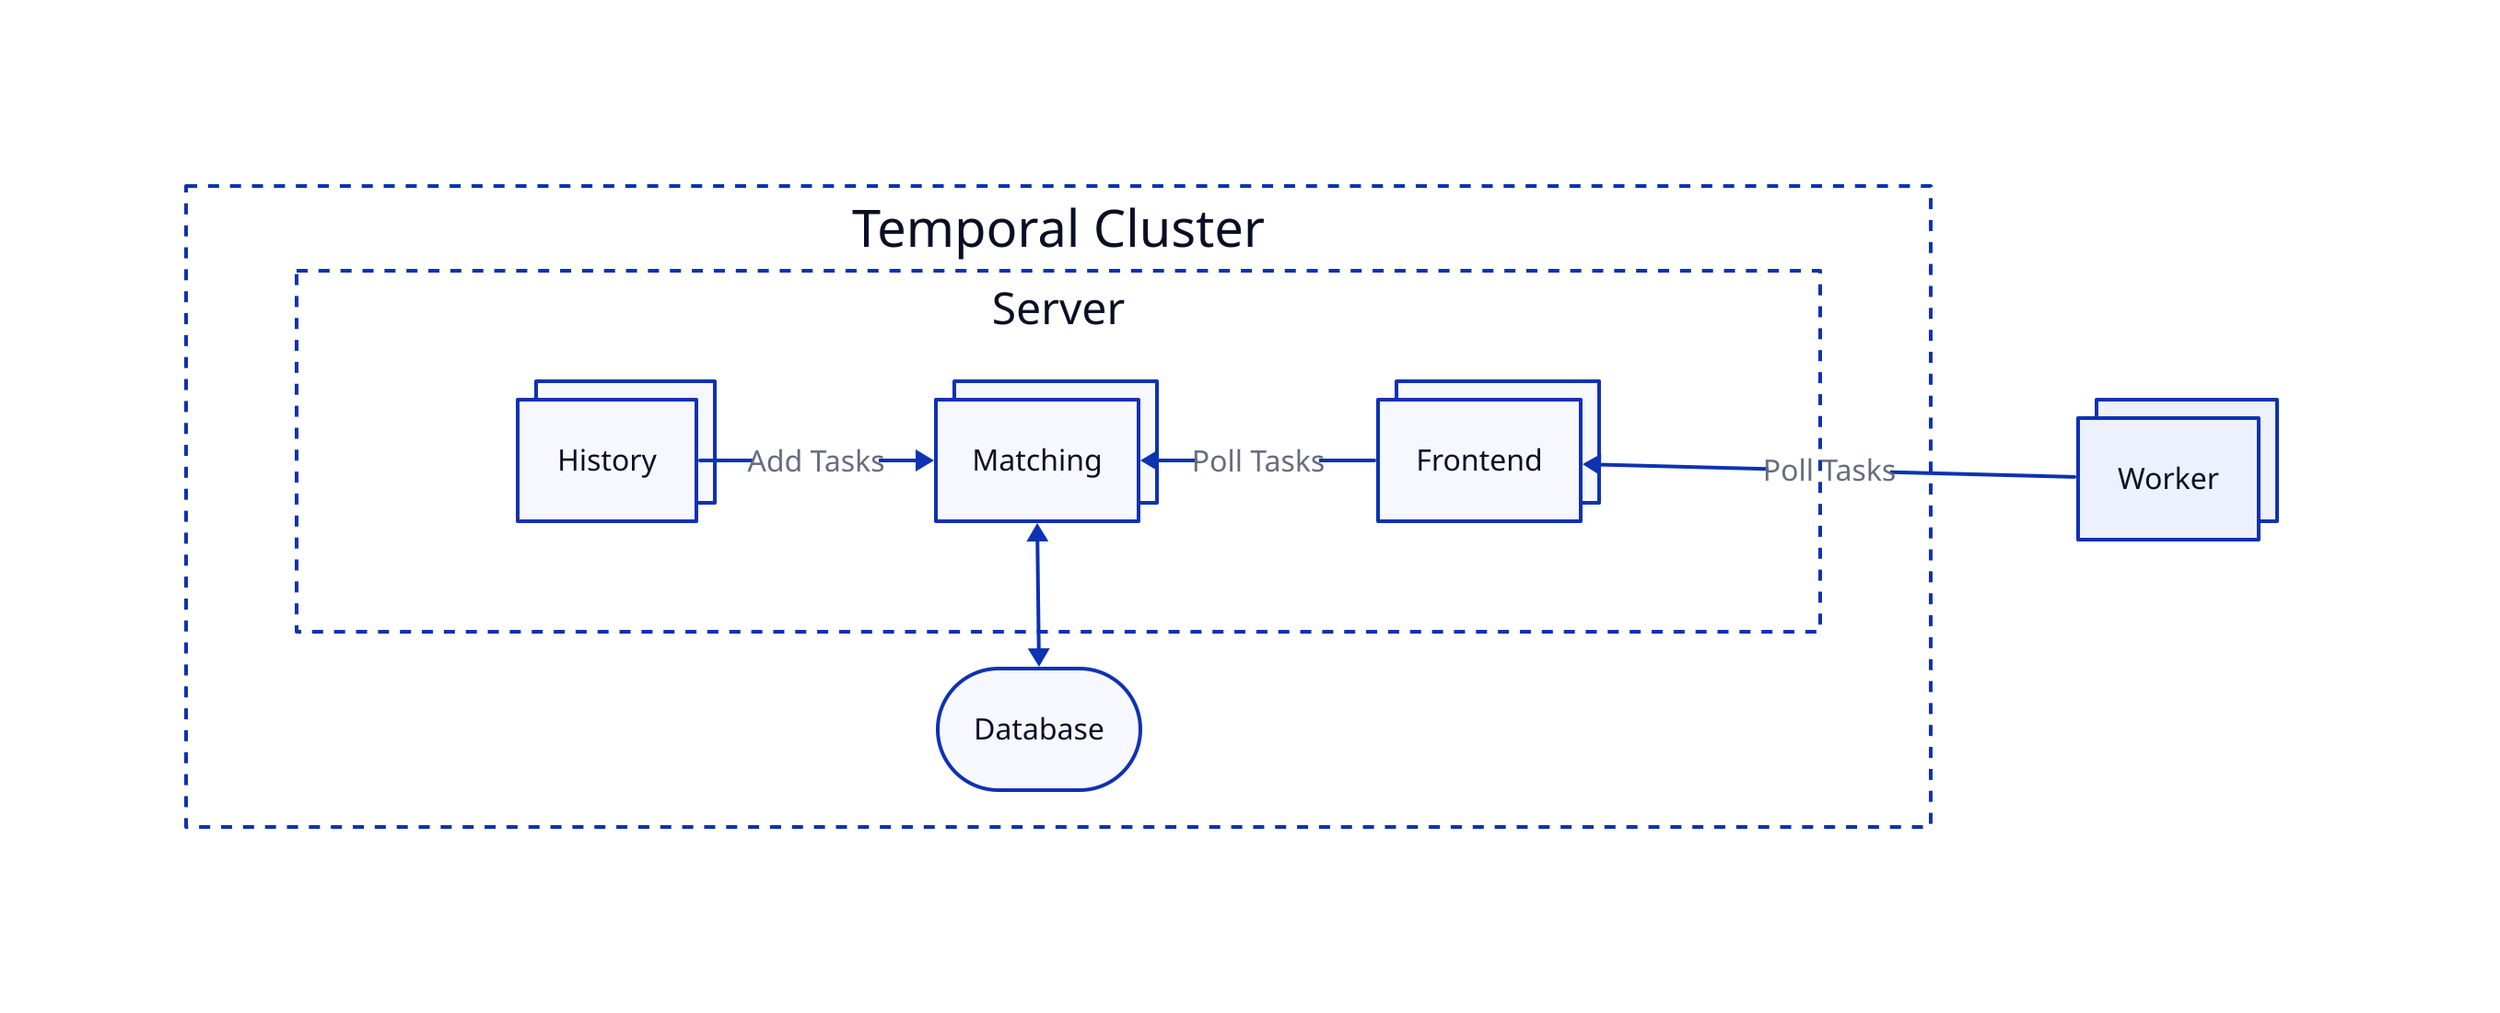 # https://d2lang.com
# Generate SVG by running `make update-diagrams`.

Cluster: {
    grid-rows: 2
    vertical-gap: 10

    label: "Temporal Cluster"
    style.fill: transparent
    style.stroke-dash: 3
    style.double-border: false

    Server: {
        grid-columns: 3
        horizontal-gap: 120

        style.fill: transparent
        style.stroke-dash: 3

        History: {
            style.multiple: true
        }
        Matching: {
            style.multiple: true
        }
        Frontend: {
            style.multiple: true
        }
    }
    Database: {
        label: ""
        style.opacity: 0

        grid-columns: 3
        horizontal-gap: 120
        vertical-gap: 10

        placeho1.style.opacity: 0  # hack to align Database
        Database: {
            label: "Database"
            style.border-radius: 100
        }
    }
}

Outside: {
    grid-rows: 2
    vertical-gap: 10
    horizontal-gap: 20
    style.opacity: 0

    Worker: {
        style.multiple: true
    }
    placeho.style.opacity: 0  # hack to align Worker
}

Outside.Worker -> Cluster.Server.Frontend: Poll Tasks
Cluster.Server.Frontend -> Cluster.Server.Matching: Poll Tasks
Cluster.Server.History -> Cluster.Server.Matching: Add Tasks
Cluster.Server.Matching <-> Cluster.Database.Database
